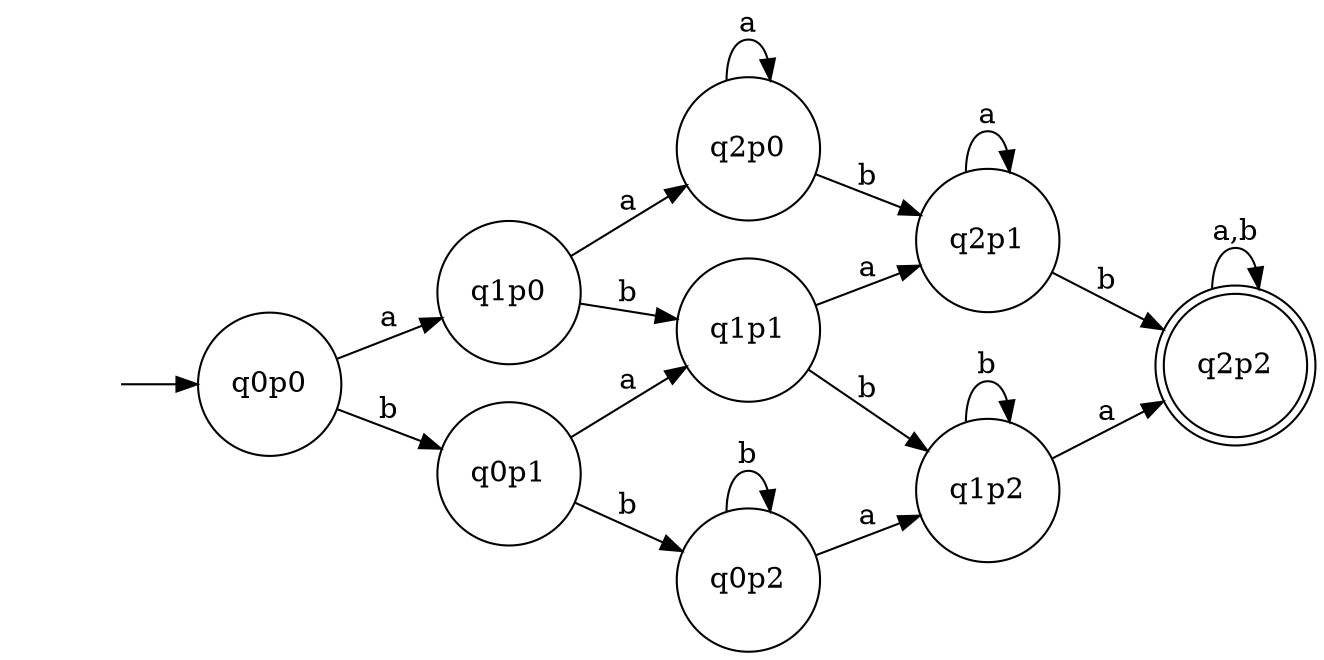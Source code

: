 digraph G {
    rankdir=LR;
    node [shape=doublecircle]; q2p2;
    node [shape=circle];

    q0p0 -> q1p0 [label="a"];
    q0p0 -> q0p1 [label="b"];
    q0p1 -> q1p1 [label="a"];
    q0p1 -> q0p2 [label="b"];
    q0p2 -> q1p2 [label="a"];
    q0p2 -> q0p2 [label="b"];
    q1p0 -> q2p0 [label="a"];
    q1p0 -> q1p1 [label="b"];
    q1p1 -> q2p1 [label="a"];
    q1p1 -> q1p2 [label="b"];
    q1p2 -> q2p2 [label="a"];
    q1p2 -> q1p2 [label="b"];

    q2p0 -> q2p1 [label="b"];
    q2p1 -> q2p2 [label="b"];
    q2p2 -> q2p2 [label="a,b"];
    
    q2p0 -> q2p0 [label="a"];
    q2p1 -> q2p1 [label="a"];
    node [shape=none, label=""]; 0;
    0 -> q0p0;
}